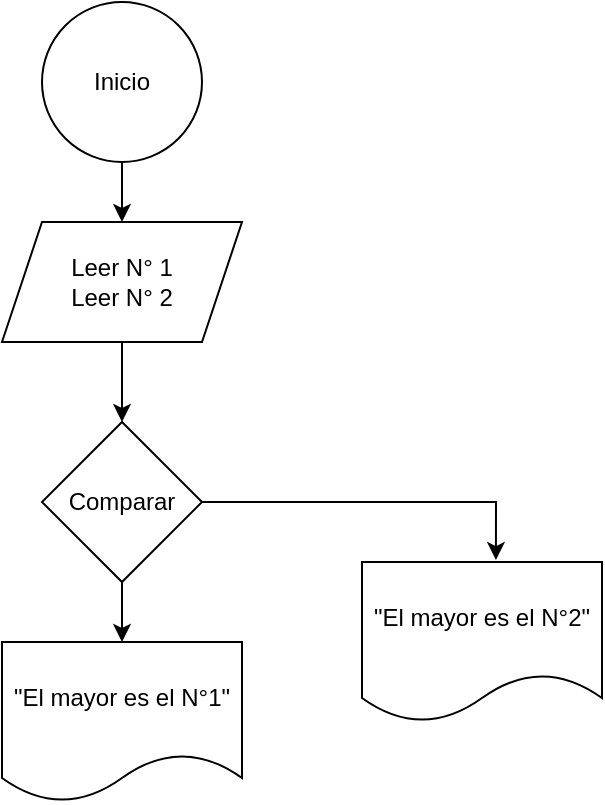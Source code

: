 <mxfile version="13.9.1" type="device"><diagram id="UXR4N1n99yufvHuAeGHA" name="Page-1"><mxGraphModel dx="868" dy="450" grid="1" gridSize="10" guides="1" tooltips="1" connect="1" arrows="1" fold="1" page="1" pageScale="1" pageWidth="827" pageHeight="1169" math="0" shadow="0"><root><mxCell id="0"/><mxCell id="1" parent="0"/><mxCell id="WipgnsdSWdraRcmpdmKD-4" style="edgeStyle=orthogonalEdgeStyle;rounded=0;orthogonalLoop=1;jettySize=auto;html=1;exitX=0.5;exitY=1;exitDx=0;exitDy=0;entryX=0.5;entryY=0;entryDx=0;entryDy=0;" edge="1" parent="1" source="WipgnsdSWdraRcmpdmKD-1" target="WipgnsdSWdraRcmpdmKD-2"><mxGeometry relative="1" as="geometry"/></mxCell><mxCell id="WipgnsdSWdraRcmpdmKD-1" value="Inicio" style="ellipse;whiteSpace=wrap;html=1;aspect=fixed;" vertex="1" parent="1"><mxGeometry x="400" y="40" width="80" height="80" as="geometry"/></mxCell><mxCell id="WipgnsdSWdraRcmpdmKD-5" style="edgeStyle=orthogonalEdgeStyle;rounded=0;orthogonalLoop=1;jettySize=auto;html=1;exitX=0.5;exitY=1;exitDx=0;exitDy=0;entryX=0.5;entryY=0;entryDx=0;entryDy=0;" edge="1" parent="1" source="WipgnsdSWdraRcmpdmKD-2" target="WipgnsdSWdraRcmpdmKD-3"><mxGeometry relative="1" as="geometry"/></mxCell><mxCell id="WipgnsdSWdraRcmpdmKD-2" value="Leer N° 1&lt;br&gt;Leer N° 2" style="shape=parallelogram;perimeter=parallelogramPerimeter;whiteSpace=wrap;html=1;fixedSize=1;" vertex="1" parent="1"><mxGeometry x="380" y="150" width="120" height="60" as="geometry"/></mxCell><mxCell id="WipgnsdSWdraRcmpdmKD-8" style="edgeStyle=orthogonalEdgeStyle;rounded=0;orthogonalLoop=1;jettySize=auto;html=1;exitX=0.5;exitY=1;exitDx=0;exitDy=0;entryX=0.5;entryY=0;entryDx=0;entryDy=0;" edge="1" parent="1" source="WipgnsdSWdraRcmpdmKD-3" target="WipgnsdSWdraRcmpdmKD-6"><mxGeometry relative="1" as="geometry"/></mxCell><mxCell id="WipgnsdSWdraRcmpdmKD-9" style="edgeStyle=orthogonalEdgeStyle;rounded=0;orthogonalLoop=1;jettySize=auto;html=1;exitX=1;exitY=0.5;exitDx=0;exitDy=0;entryX=0.558;entryY=-0.012;entryDx=0;entryDy=0;entryPerimeter=0;" edge="1" parent="1" source="WipgnsdSWdraRcmpdmKD-3" target="WipgnsdSWdraRcmpdmKD-7"><mxGeometry relative="1" as="geometry"><mxPoint x="630" y="290" as="targetPoint"/></mxGeometry></mxCell><mxCell id="WipgnsdSWdraRcmpdmKD-3" value="Comparar" style="rhombus;whiteSpace=wrap;html=1;" vertex="1" parent="1"><mxGeometry x="400" y="250" width="80" height="80" as="geometry"/></mxCell><mxCell id="WipgnsdSWdraRcmpdmKD-6" value="&quot;El mayor es el N°1&quot;" style="shape=document;whiteSpace=wrap;html=1;boundedLbl=1;" vertex="1" parent="1"><mxGeometry x="380" y="360" width="120" height="80" as="geometry"/></mxCell><mxCell id="WipgnsdSWdraRcmpdmKD-7" value="&quot;El mayor es el N°2&quot;" style="shape=document;whiteSpace=wrap;html=1;boundedLbl=1;" vertex="1" parent="1"><mxGeometry x="560" y="320" width="120" height="80" as="geometry"/></mxCell></root></mxGraphModel></diagram></mxfile>